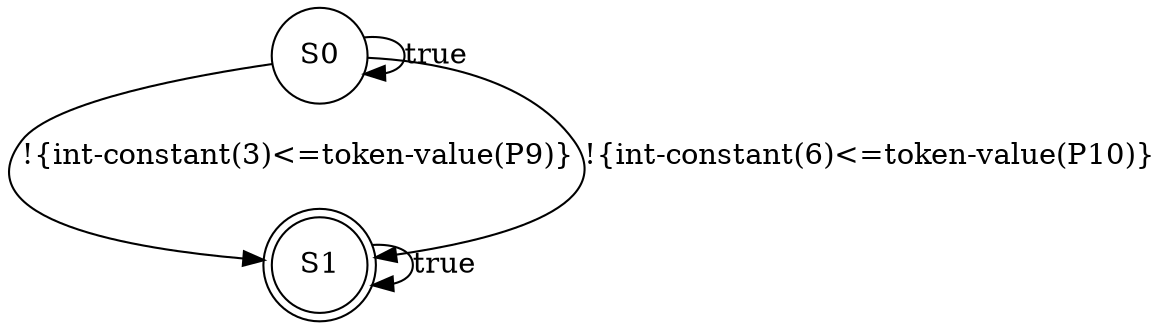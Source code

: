 digraph BA {
	S0 [shape=circle]
	S1 [shape=doublecircle]

	S0->S1 [label="!{int-constant(3)<=token-value(P9)}"]
	S0->S1 [label="!{int-constant(6)<=token-value(P10)}"]
	S0->S0 [label="true"]
	S1->S1 [label="true"]
}
